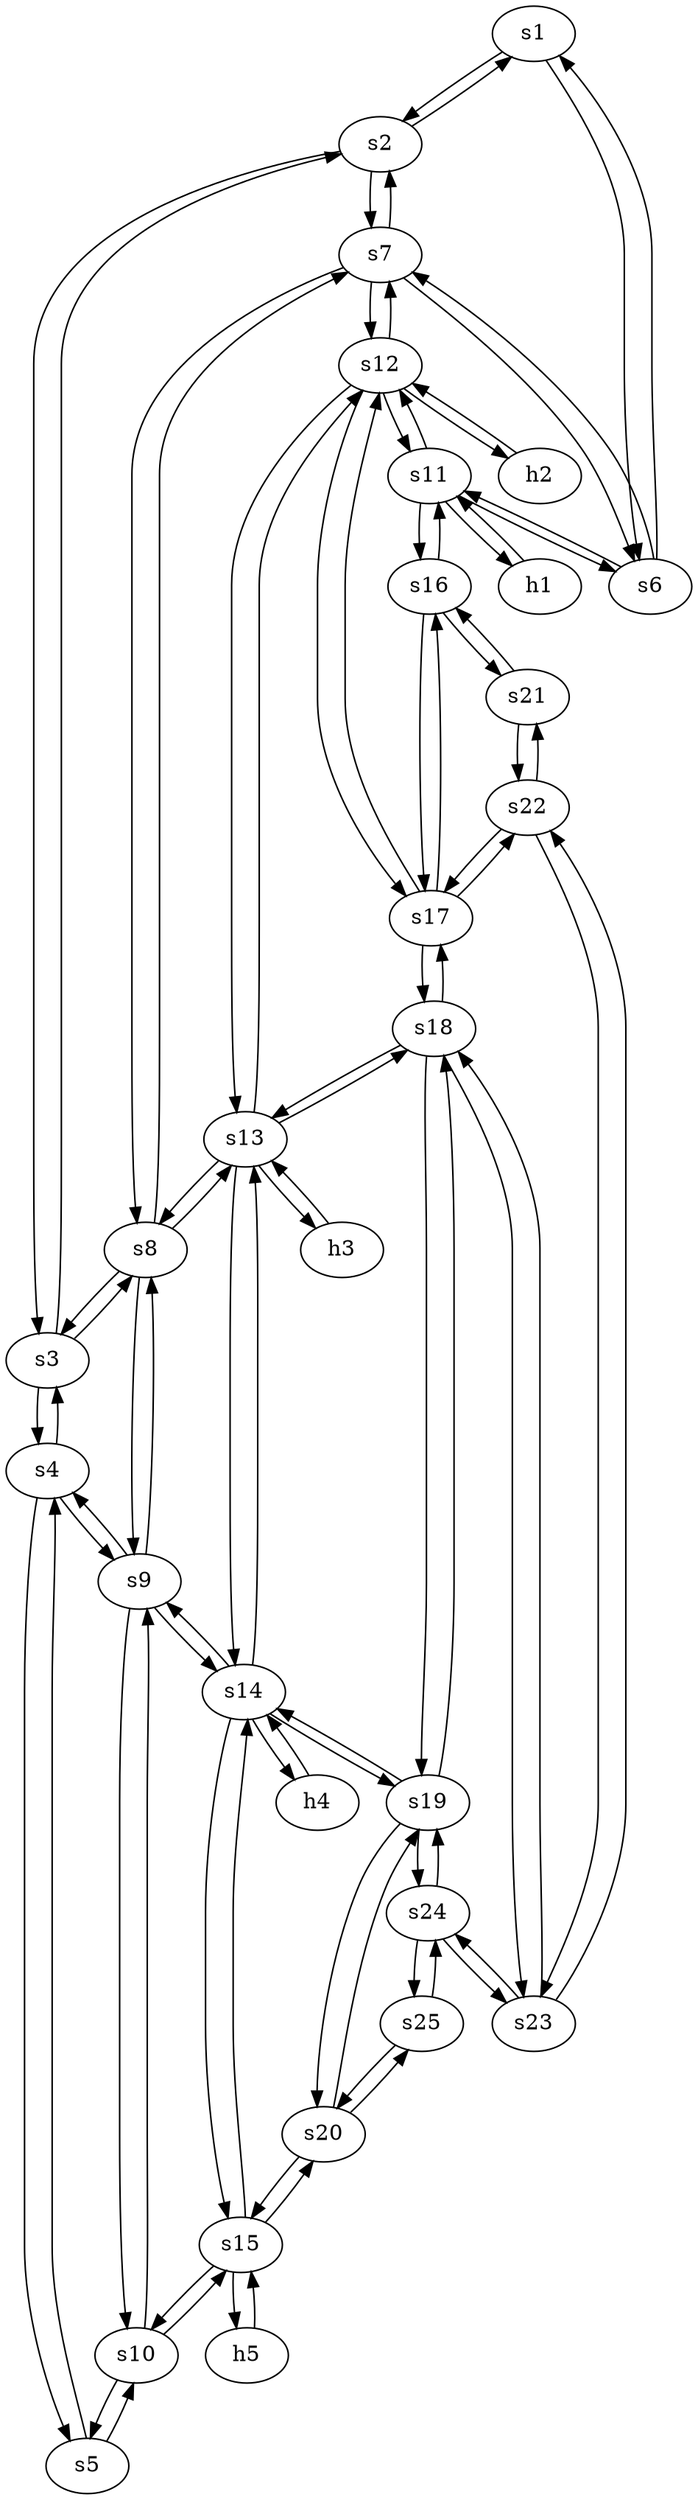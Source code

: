 digraph topology {

s1 [type=switch,id=1];
s2 [type=switch,id=2];
s3 [type=switch,id=3];
s4 [type=switch,id=4];
s5 [type=switch,id=5];
s6 [type=switch,id=6];
s7 [type=switch,id=7];
s8 [type=switch,id=8];
s9 [type=switch,id=9];
s10 [type=switch,id=10];

s11 [type=switch,id=11];
s12 [type=switch,id=12];
s13 [type=switch,id=13];
s14 [type=switch,id=14];
s15 [type=switch,id=15];
s16 [type=switch,id=16];
s17 [type=switch,id=17];
s18 [type=switch,id=18];
s19 [type=switch,id=19];
s20 [type=switch,id=20];

s21 [type=switch,id=21];
s22 [type=switch,id=22];
s23 [type=switch,id=23];
s24 [type=switch,id=24];
s25 [type=switch,id=25];


h1 [type=host,mac="00:00:00:00:00:01",ip="10.0.0.1"];
h2 [type=host,mac="00:00:00:00:00:02",ip="10.0.0.2"];
h3 [type=host,mac="00:00:00:00:00:03",ip="10.0.0.3"];
h4 [type=host,mac="00:00:00:00:00:04",ip="10.0.0.4"];
h5 [type=host,mac="00:00:00:00:00:05",ip="10.0.0.5"];

s1 -> s2 [src_port=2, dst_port=4, cost=0, capacity="1Gbps"];
s2 -> s3 [src_port=2, dst_port=4, cost=0, capacity="1Gbps"];
s3 -> s4 [src_port=2, dst_port=4, cost=0, capacity="1Gbps"];
s4 -> s5 [src_port=2, dst_port=4, cost=0, capacity="1Gbps"];
s5 -> s4 [src_port=4, dst_port=2, cost=0, capacity="1Gbps"];
s4 -> s3 [src_port=4, dst_port=2, cost=0, capacity="1Gbps"];
s3 -> s2 [src_port=4, dst_port=2, cost=0, capacity="1Gbps"];
s2 -> s1 [src_port=4, dst_port=2, cost=0, capacity="1Gbps"];

s6 -> s7 [src_port=2, dst_port=4, cost=0, capacity="1Gbps"];
s7 -> s8 [src_port=2, dst_port=4, cost=0, capacity="1Gbps"];
s8 -> s9 [src_port=2, dst_port=4, cost=0, capacity="1Gbps"];
s9 -> s10 [src_port=2, dst_port=4, cost=0, capacity="1Gbps"];
s10 -> s9 [src_port=4, dst_port=2, cost=0, capacity="1Gbps"];
s9 -> s8 [src_port=4, dst_port=2, cost=0, capacity="1Gbps"];
s8 -> s7 [src_port=4, dst_port=2, cost=0, capacity="1Gbps"];
s7 -> s6 [src_port=4, dst_port=2, cost=0, capacity="1Gbps"];


s11 -> s12 [src_port=2, dst_port=4, cost=0, capacity="1Gbps"];
s12 -> s13 [src_port=2, dst_port=4, cost=0, capacity="1Gbps"];
s13 -> s14 [src_port=2, dst_port=4, cost=0, capacity="1Gbps"];
s14 -> s15 [src_port=2, dst_port=4, cost=0, capacity="1Gbps"];
s15 -> s14 [src_port=4, dst_port=2, cost=0, capacity="1Gbps"];
s14 -> s13 [src_port=4, dst_port=2, cost=0, capacity="1Gbps"];
s13 -> s12 [src_port=4, dst_port=2, cost=0, capacity="1Gbps"];
s12 -> s11 [src_port=4, dst_port=2, cost=0, capacity="1Gbps"];

s16 -> s17 [src_port=2, dst_port=4, cost=0, capacity="1Gbps"];
s17 -> s18 [src_port=2, dst_port=4, cost=0, capacity="1Gbps"];
s18 -> s19 [src_port=2, dst_port=4, cost=0, capacity="1Gbps"];
s19 -> s20 [src_port=2, dst_port=4, cost=0, capacity="1Gbps"];
s20 -> s19 [src_port=4, dst_port=2, cost=0, capacity="1Gbps"];
s19 -> s18 [src_port=4, dst_port=2, cost=0, capacity="1Gbps"];
s18 -> s17 [src_port=4, dst_port=2, cost=0, capacity="1Gbps"];
s17 -> s16 [src_port=4, dst_port=2, cost=0, capacity="1Gbps"];


s21 -> s22 [src_port=2, dst_port=4, cost=0, capacity="1Gbps"];
s22 -> s23 [src_port=2, dst_port=4, cost=0, capacity="1Gbps"];
s23 -> s24 [src_port=2, dst_port=4, cost=0, capacity="1Gbps"];
s24 -> s25 [src_port=2, dst_port=4, cost=0, capacity="1Gbps"];
s25 -> s24 [src_port=4, dst_port=2, cost=0, capacity="1Gbps"];
s24 -> s23 [src_port=4, dst_port=2, cost=0, capacity="1Gbps"];
s23 -> s22 [src_port=4, dst_port=2, cost=0, capacity="1Gbps"];
s22 -> s21 [src_port=4, dst_port=2, cost=0, capacity="1Gbps"];


s1 -> s6 [src_port=3, dst_port=1, cost=0, capacity="1Gbps"];
s6 -> s11 [src_port=3, dst_port=1, cost=0, capacity="1Gbps"];
s11 -> s16 [src_port=3, dst_port=1, cost=0, capacity="1Gbps"];
s16 -> s21 [src_port=3, dst_port=1, cost=0, capacity="1Gbps"];

s6 -> s1 [src_port=1, dst_port=3, cost=0, capacity="1Gbps"];
s11 -> s6 [src_port=1, dst_port=3, cost=0, capacity="1Gbps"];
s16 -> s11 [src_port=1, dst_port=3, cost=0, capacity="1Gbps"];
s21 -> s16 [src_port=1, dst_port=3, cost=0, capacity="1Gbps"];


s2 -> s7 [src_port=3, dst_port=1, cost=0, capacity="1Gbps"];
s7 -> s12 [src_port=3, dst_port=1, cost=0, capacity="1Gbps"];
s12 -> s17 [src_port=3, dst_port=1, cost=0, capacity="1Gbps"];
s17 -> s22 [src_port=3, dst_port=1, cost=0, capacity="1Gbps"];

s7 -> s2 [src_port=1, dst_port=3, cost=0, capacity="1Gbps"];
s12 -> s7 [src_port=1, dst_port=3, cost=0, capacity="1Gbps"];
s17 -> s12 [src_port=1, dst_port=3, cost=0, capacity="1Gbps"];
s22 -> s17 [src_port=1, dst_port=3, cost=0, capacity="1Gbps"];


s3 -> s8 [src_port=3, dst_port=1, cost=0, capacity="1Gbps"];
s8 -> s13 [src_port=3, dst_port=1, cost=0, capacity="1Gbps"];
s13 -> s18 [src_port=3, dst_port=1, cost=0, capacity="1Gbps"];
s18 -> s23 [src_port=3, dst_port=1, cost=0, capacity="1Gbps"];

s8 -> s3 [src_port=1, dst_port=3, cost=0, capacity="1Gbps"];
s13 -> s8 [src_port=1, dst_port=3, cost=0, capacity="1Gbps"];
s18 -> s13 [src_port=1, dst_port=3, cost=0, capacity="1Gbps"];
s23 -> s18 [src_port=1, dst_port=3, cost=0, capacity="1Gbps"];

s4 -> s9 [src_port=3, dst_port=1, cost=0, capacity="1Gbps"];
s9 -> s14 [src_port=3, dst_port=1, cost=0, capacity="1Gbps"];
s14 -> s19 [src_port=3, dst_port=1, cost=0, capacity="1Gbps"];
s19 -> s24 [src_port=3, dst_port=1, cost=0, capacity="1Gbps"];

s9 -> s4 [src_port=1, dst_port=3, cost=0, capacity="1Gbps"];
s14 -> s9 [src_port=1, dst_port=3, cost=0, capacity="1Gbps"];
s19 -> s14 [src_port=1, dst_port=3, cost=0, capacity="1Gbps"];
s24 -> s19 [src_port=1, dst_port=3, cost=0, capacity="1Gbps"];

s5 -> s10 [src_port=3, dst_port=1, cost=0, capacity="1Gbps"];
s10 -> s15 [src_port=3, dst_port=1, cost=0, capacity="1Gbps"];
s15 -> s20 [src_port=3, dst_port=1, cost=0, capacity="1Gbps"];
s20 -> s25 [src_port=3, dst_port=1, cost=0, capacity="1Gbps"];

s10 -> s5 [src_port=1, dst_port=3, cost=0, capacity="1Gbps"];
s15 -> s10 [src_port=1, dst_port=3, cost=0, capacity="1Gbps"];
s20 -> s15 [src_port=1, dst_port=3, cost=0, capacity="1Gbps"];
s25 -> s20 [src_port=1, dst_port=3, cost=0, capacity="1Gbps"];


h1 -> s11 [src_port=10, dst_port=10, cost=0, capacity="5Gbps"];
s11 -> h1 [src_port=10, dst_port=10, cost=0, capacity="5Gbps"];

h2 -> s12 [src_port=10, dst_port=10, cost=0, capacity="5Gbps"];
s12 -> h2 [src_port=10, dst_port=10, cost=0, capacity="5Gbps"];

h3 -> s13 [src_port=10, dst_port=10, cost=0, capacity="5Gbps"];
s13 -> h3 [src_port=10, dst_port=10, cost=0, capacity="5Gbps"];

h4 -> s14 [src_port=10, dst_port=10, cost=0, capacity="5Gbps"];
s14 -> h4 [src_port=10, dst_port=10, cost=0, capacity="5Gbps"];

h5 -> s15 [src_port=10, dst_port=10, cost=0, capacity="5Gbps"];
s15 -> h5 [src_port=10, dst_port=10, cost=0, capacity="5Gbps"];

}
